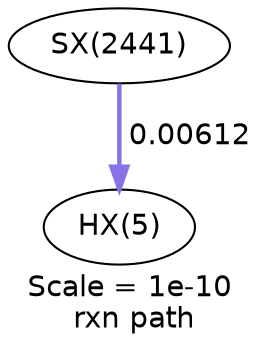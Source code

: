 digraph reaction_paths {
center=1;
s157 -> s54[fontname="Helvetica", style="setlinewidth(2.15)", arrowsize=1.08, color="0.7, 0.506, 0.9"
, label=" 0.00612"];
s54 [ fontname="Helvetica", label="HX(5)"];
s157 [ fontname="Helvetica", label="SX(2441)"];
 label = "Scale = 1e-10\l rxn path";
 fontname = "Helvetica";
}
